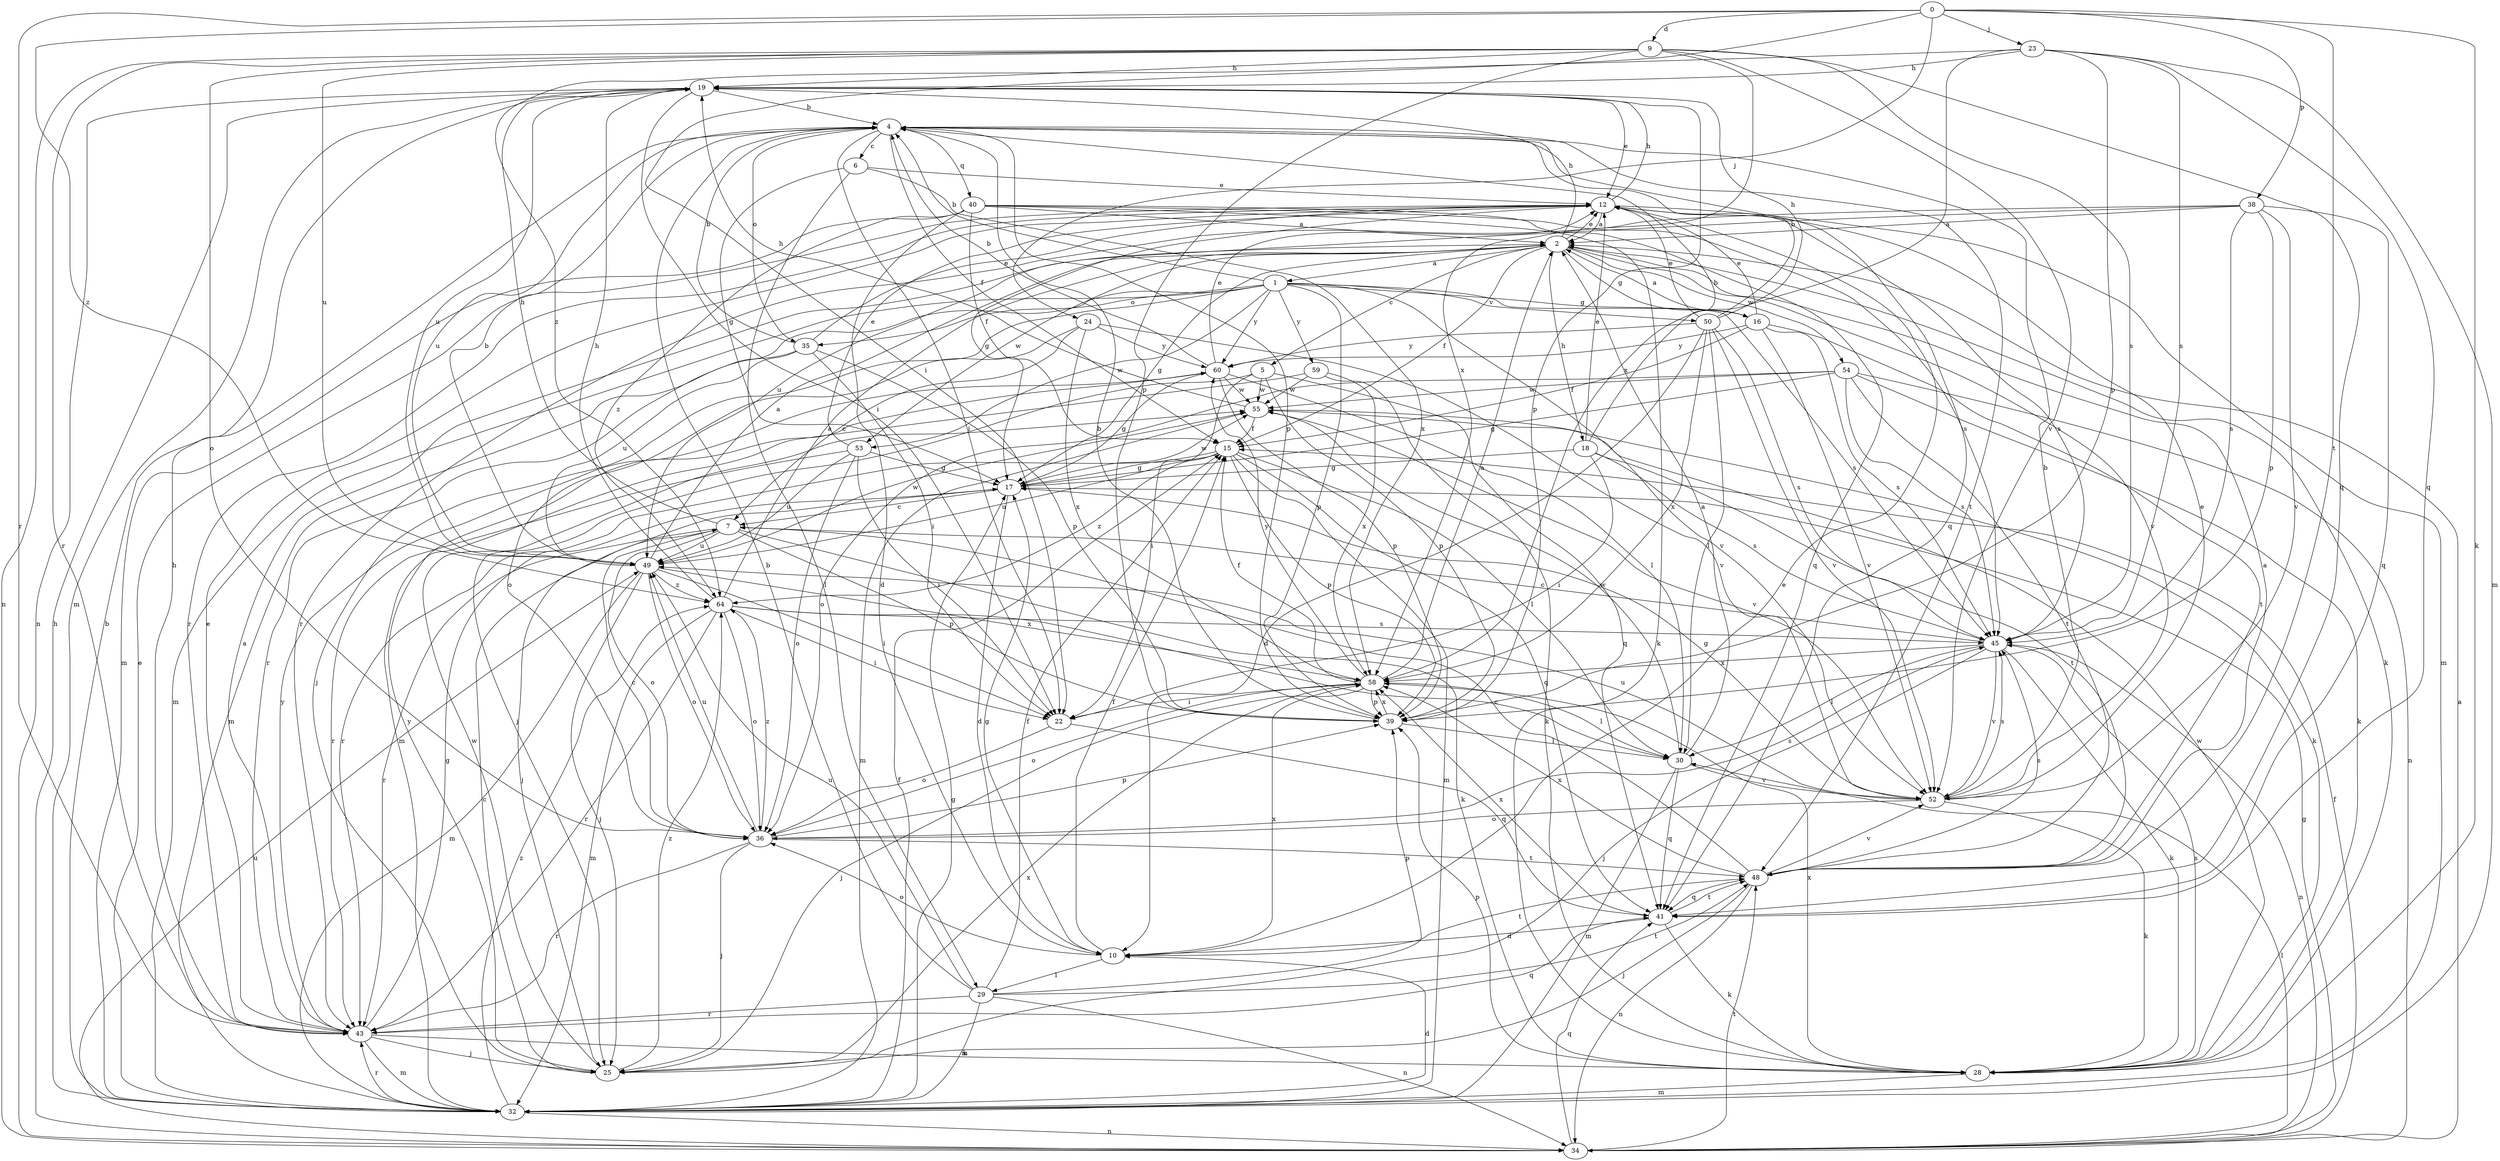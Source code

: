 strict digraph  {
0;
1;
2;
4;
5;
6;
7;
9;
10;
12;
15;
16;
17;
18;
19;
22;
23;
24;
25;
28;
29;
30;
32;
34;
35;
36;
38;
39;
40;
41;
43;
45;
48;
49;
50;
52;
53;
54;
55;
58;
59;
60;
64;
0 -> 9  [label=d];
0 -> 22  [label=i];
0 -> 23  [label=j];
0 -> 24  [label=j];
0 -> 28  [label=k];
0 -> 38  [label=p];
0 -> 43  [label=r];
0 -> 48  [label=t];
0 -> 64  [label=z];
1 -> 4  [label=b];
1 -> 16  [label=g];
1 -> 25  [label=j];
1 -> 32  [label=m];
1 -> 35  [label=o];
1 -> 39  [label=p];
1 -> 43  [label=r];
1 -> 45  [label=s];
1 -> 50  [label=v];
1 -> 52  [label=v];
1 -> 53  [label=w];
1 -> 59  [label=y];
1 -> 60  [label=y];
2 -> 1  [label=a];
2 -> 5  [label=c];
2 -> 12  [label=e];
2 -> 15  [label=f];
2 -> 16  [label=g];
2 -> 17  [label=g];
2 -> 18  [label=h];
2 -> 19  [label=h];
2 -> 28  [label=k];
2 -> 52  [label=v];
2 -> 53  [label=w];
2 -> 54  [label=w];
4 -> 6  [label=c];
4 -> 15  [label=f];
4 -> 22  [label=i];
4 -> 35  [label=o];
4 -> 39  [label=p];
4 -> 40  [label=q];
4 -> 41  [label=q];
4 -> 48  [label=t];
4 -> 49  [label=u];
5 -> 22  [label=i];
5 -> 25  [label=j];
5 -> 39  [label=p];
5 -> 41  [label=q];
5 -> 55  [label=w];
6 -> 12  [label=e];
6 -> 17  [label=g];
6 -> 29  [label=l];
6 -> 58  [label=x];
7 -> 19  [label=h];
7 -> 28  [label=k];
7 -> 36  [label=o];
7 -> 39  [label=p];
7 -> 43  [label=r];
7 -> 49  [label=u];
9 -> 19  [label=h];
9 -> 34  [label=n];
9 -> 36  [label=o];
9 -> 39  [label=p];
9 -> 41  [label=q];
9 -> 43  [label=r];
9 -> 45  [label=s];
9 -> 49  [label=u];
9 -> 52  [label=v];
9 -> 58  [label=x];
10 -> 12  [label=e];
10 -> 15  [label=f];
10 -> 17  [label=g];
10 -> 29  [label=l];
10 -> 36  [label=o];
10 -> 48  [label=t];
10 -> 58  [label=x];
12 -> 2  [label=a];
12 -> 17  [label=g];
12 -> 19  [label=h];
12 -> 32  [label=m];
12 -> 43  [label=r];
12 -> 45  [label=s];
15 -> 17  [label=g];
15 -> 30  [label=l];
15 -> 32  [label=m];
15 -> 39  [label=p];
15 -> 41  [label=q];
15 -> 43  [label=r];
15 -> 49  [label=u];
15 -> 64  [label=z];
16 -> 2  [label=a];
16 -> 12  [label=e];
16 -> 15  [label=f];
16 -> 45  [label=s];
16 -> 48  [label=t];
16 -> 52  [label=v];
16 -> 60  [label=y];
17 -> 7  [label=c];
17 -> 10  [label=d];
17 -> 25  [label=j];
17 -> 55  [label=w];
18 -> 4  [label=b];
18 -> 12  [label=e];
18 -> 17  [label=g];
18 -> 22  [label=i];
18 -> 45  [label=s];
18 -> 48  [label=t];
19 -> 4  [label=b];
19 -> 12  [label=e];
19 -> 22  [label=i];
19 -> 32  [label=m];
19 -> 34  [label=n];
19 -> 39  [label=p];
19 -> 49  [label=u];
22 -> 36  [label=o];
22 -> 41  [label=q];
23 -> 19  [label=h];
23 -> 32  [label=m];
23 -> 39  [label=p];
23 -> 41  [label=q];
23 -> 45  [label=s];
23 -> 58  [label=x];
23 -> 64  [label=z];
24 -> 7  [label=c];
24 -> 36  [label=o];
24 -> 52  [label=v];
24 -> 58  [label=x];
24 -> 60  [label=y];
25 -> 7  [label=c];
25 -> 55  [label=w];
25 -> 58  [label=x];
25 -> 60  [label=y];
25 -> 64  [label=z];
28 -> 32  [label=m];
28 -> 39  [label=p];
28 -> 45  [label=s];
28 -> 55  [label=w];
28 -> 58  [label=x];
29 -> 4  [label=b];
29 -> 15  [label=f];
29 -> 32  [label=m];
29 -> 34  [label=n];
29 -> 39  [label=p];
29 -> 43  [label=r];
29 -> 48  [label=t];
29 -> 49  [label=u];
30 -> 2  [label=a];
30 -> 32  [label=m];
30 -> 41  [label=q];
30 -> 52  [label=v];
30 -> 55  [label=w];
32 -> 4  [label=b];
32 -> 10  [label=d];
32 -> 12  [label=e];
32 -> 15  [label=f];
32 -> 17  [label=g];
32 -> 34  [label=n];
32 -> 43  [label=r];
32 -> 64  [label=z];
34 -> 2  [label=a];
34 -> 15  [label=f];
34 -> 17  [label=g];
34 -> 19  [label=h];
34 -> 30  [label=l];
34 -> 41  [label=q];
34 -> 48  [label=t];
34 -> 49  [label=u];
35 -> 4  [label=b];
35 -> 12  [label=e];
35 -> 22  [label=i];
35 -> 32  [label=m];
35 -> 39  [label=p];
35 -> 49  [label=u];
36 -> 7  [label=c];
36 -> 25  [label=j];
36 -> 39  [label=p];
36 -> 43  [label=r];
36 -> 45  [label=s];
36 -> 48  [label=t];
36 -> 49  [label=u];
36 -> 64  [label=z];
38 -> 2  [label=a];
38 -> 39  [label=p];
38 -> 41  [label=q];
38 -> 43  [label=r];
38 -> 45  [label=s];
38 -> 49  [label=u];
38 -> 52  [label=v];
39 -> 4  [label=b];
39 -> 30  [label=l];
39 -> 58  [label=x];
40 -> 2  [label=a];
40 -> 10  [label=d];
40 -> 15  [label=f];
40 -> 28  [label=k];
40 -> 32  [label=m];
40 -> 41  [label=q];
40 -> 45  [label=s];
40 -> 64  [label=z];
41 -> 10  [label=d];
41 -> 28  [label=k];
41 -> 48  [label=t];
41 -> 58  [label=x];
43 -> 2  [label=a];
43 -> 12  [label=e];
43 -> 17  [label=g];
43 -> 19  [label=h];
43 -> 25  [label=j];
43 -> 28  [label=k];
43 -> 32  [label=m];
43 -> 41  [label=q];
43 -> 60  [label=y];
45 -> 7  [label=c];
45 -> 25  [label=j];
45 -> 28  [label=k];
45 -> 30  [label=l];
45 -> 34  [label=n];
45 -> 52  [label=v];
45 -> 58  [label=x];
48 -> 2  [label=a];
48 -> 7  [label=c];
48 -> 25  [label=j];
48 -> 34  [label=n];
48 -> 41  [label=q];
48 -> 45  [label=s];
48 -> 52  [label=v];
48 -> 58  [label=x];
49 -> 2  [label=a];
49 -> 4  [label=b];
49 -> 22  [label=i];
49 -> 25  [label=j];
49 -> 32  [label=m];
49 -> 36  [label=o];
49 -> 55  [label=w];
49 -> 58  [label=x];
49 -> 64  [label=z];
50 -> 4  [label=b];
50 -> 10  [label=d];
50 -> 12  [label=e];
50 -> 19  [label=h];
50 -> 30  [label=l];
50 -> 45  [label=s];
50 -> 52  [label=v];
50 -> 58  [label=x];
50 -> 60  [label=y];
52 -> 4  [label=b];
52 -> 12  [label=e];
52 -> 17  [label=g];
52 -> 28  [label=k];
52 -> 36  [label=o];
52 -> 45  [label=s];
52 -> 49  [label=u];
53 -> 12  [label=e];
53 -> 17  [label=g];
53 -> 22  [label=i];
53 -> 36  [label=o];
53 -> 43  [label=r];
53 -> 49  [label=u];
54 -> 17  [label=g];
54 -> 28  [label=k];
54 -> 34  [label=n];
54 -> 36  [label=o];
54 -> 45  [label=s];
54 -> 48  [label=t];
54 -> 55  [label=w];
55 -> 15  [label=f];
55 -> 19  [label=h];
55 -> 28  [label=k];
55 -> 32  [label=m];
55 -> 52  [label=v];
58 -> 2  [label=a];
58 -> 15  [label=f];
58 -> 22  [label=i];
58 -> 25  [label=j];
58 -> 30  [label=l];
58 -> 36  [label=o];
58 -> 39  [label=p];
58 -> 60  [label=y];
59 -> 28  [label=k];
59 -> 32  [label=m];
59 -> 55  [label=w];
59 -> 58  [label=x];
60 -> 4  [label=b];
60 -> 12  [label=e];
60 -> 17  [label=g];
60 -> 30  [label=l];
60 -> 39  [label=p];
60 -> 55  [label=w];
64 -> 2  [label=a];
64 -> 19  [label=h];
64 -> 22  [label=i];
64 -> 30  [label=l];
64 -> 32  [label=m];
64 -> 36  [label=o];
64 -> 43  [label=r];
64 -> 45  [label=s];
}
